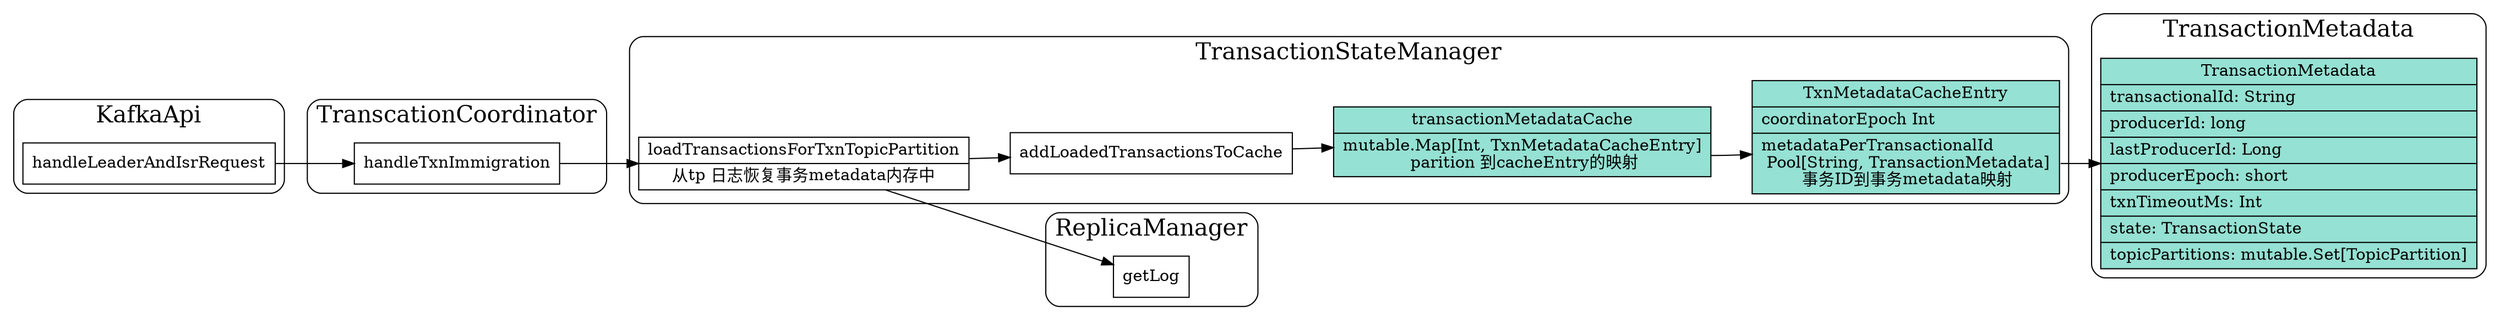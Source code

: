 digraph immigration {
  node[shape=box;];
  newrank=true;
  rankdir=LR;

  subgraph cluster_ReplicaManager {
    graph[label="ReplicaManager";fontsize=20;style=rounded];
    getLog;
  };

  subgraph cluster_TransactionMetadata {
    graph[label="TransactionMetadata";fontsize=20;style=rounded];
    TransactionMetadata[
      fillcolor="#95e1d3";
      style=filled;
      shape="record";
      label="{{
        TransactionMetadata|
        transactionalId: String \l|
        producerId: long \l|
        lastProducerId: Long \l|
        producerEpoch: short \l|
        txnTimeoutMs: Int \l|
        state: TransactionState \l|
        topicPartitions: mutable.Set[TopicPartition]\l
      }}";
    ];
    
  };

  subgraph cluster_TransactionStateManager {
    graph[label="TransactionStateManager";fontsize=20;style=rounded];
    transactionMetadataCache[
      fillcolor="#95e1d3";
      style=filled;
      shape="box3d";
      label="transactionMetadataCache"
    ];
    transactionMetadataCache[
      fillcolor="#95e1d3";
      style=filled;
      shape="record";
      label="{{
        transactionMetadataCache|
        <entry>mutable.Map[Int, TxnMetadataCacheEntry]\l
        parition 到cacheEntry的映射
      }}";
    ];
    TxnMetadataCacheEntry[
      shape="record";
      fillcolor="#95e1d3";
      style=filled;
      label="{{
        TxnMetadataCacheEntry|
        coordinatorEpoch Int \l|
        <meta> metadataPerTransactionalId \l 
        Pool[String, TransactionMetadata]\l
        事务ID到事务metadata映射
      }}";
    ];
    loadTransactionsForTxnTopicPartition[
      shape="record";
      label="{{
        loadTransactionsForTxnTopicPartition|
        从tp 日志恢复事务metadata内存中
      }}";
    ];
    transactionMetadataCache:entry -> TxnMetadataCacheEntry;
    TxnMetadataCacheEntry:meta -> TransactionMetadata;

    loadTransactionsForTxnTopicPartition-> {
      addLoadedTransactionsToCache
      getLog;
    }
    addLoadedTransactionsToCache -> transactionMetadataCache;
  }

  subgraph cluster_TranscationCoordinator {
    graph[label="TranscationCoordinator";fontsize=20;style=rounded];
    handleTxnImmigration -> loadTransactionsForTxnTopicPartition;
  };
  subgraph cluster_KafkaApi {
    graph[label="KafkaApi";fontsize=20;style=rounded];
    handleLeaderAndIsrRequest -> handleTxnImmigration;
  };
}
